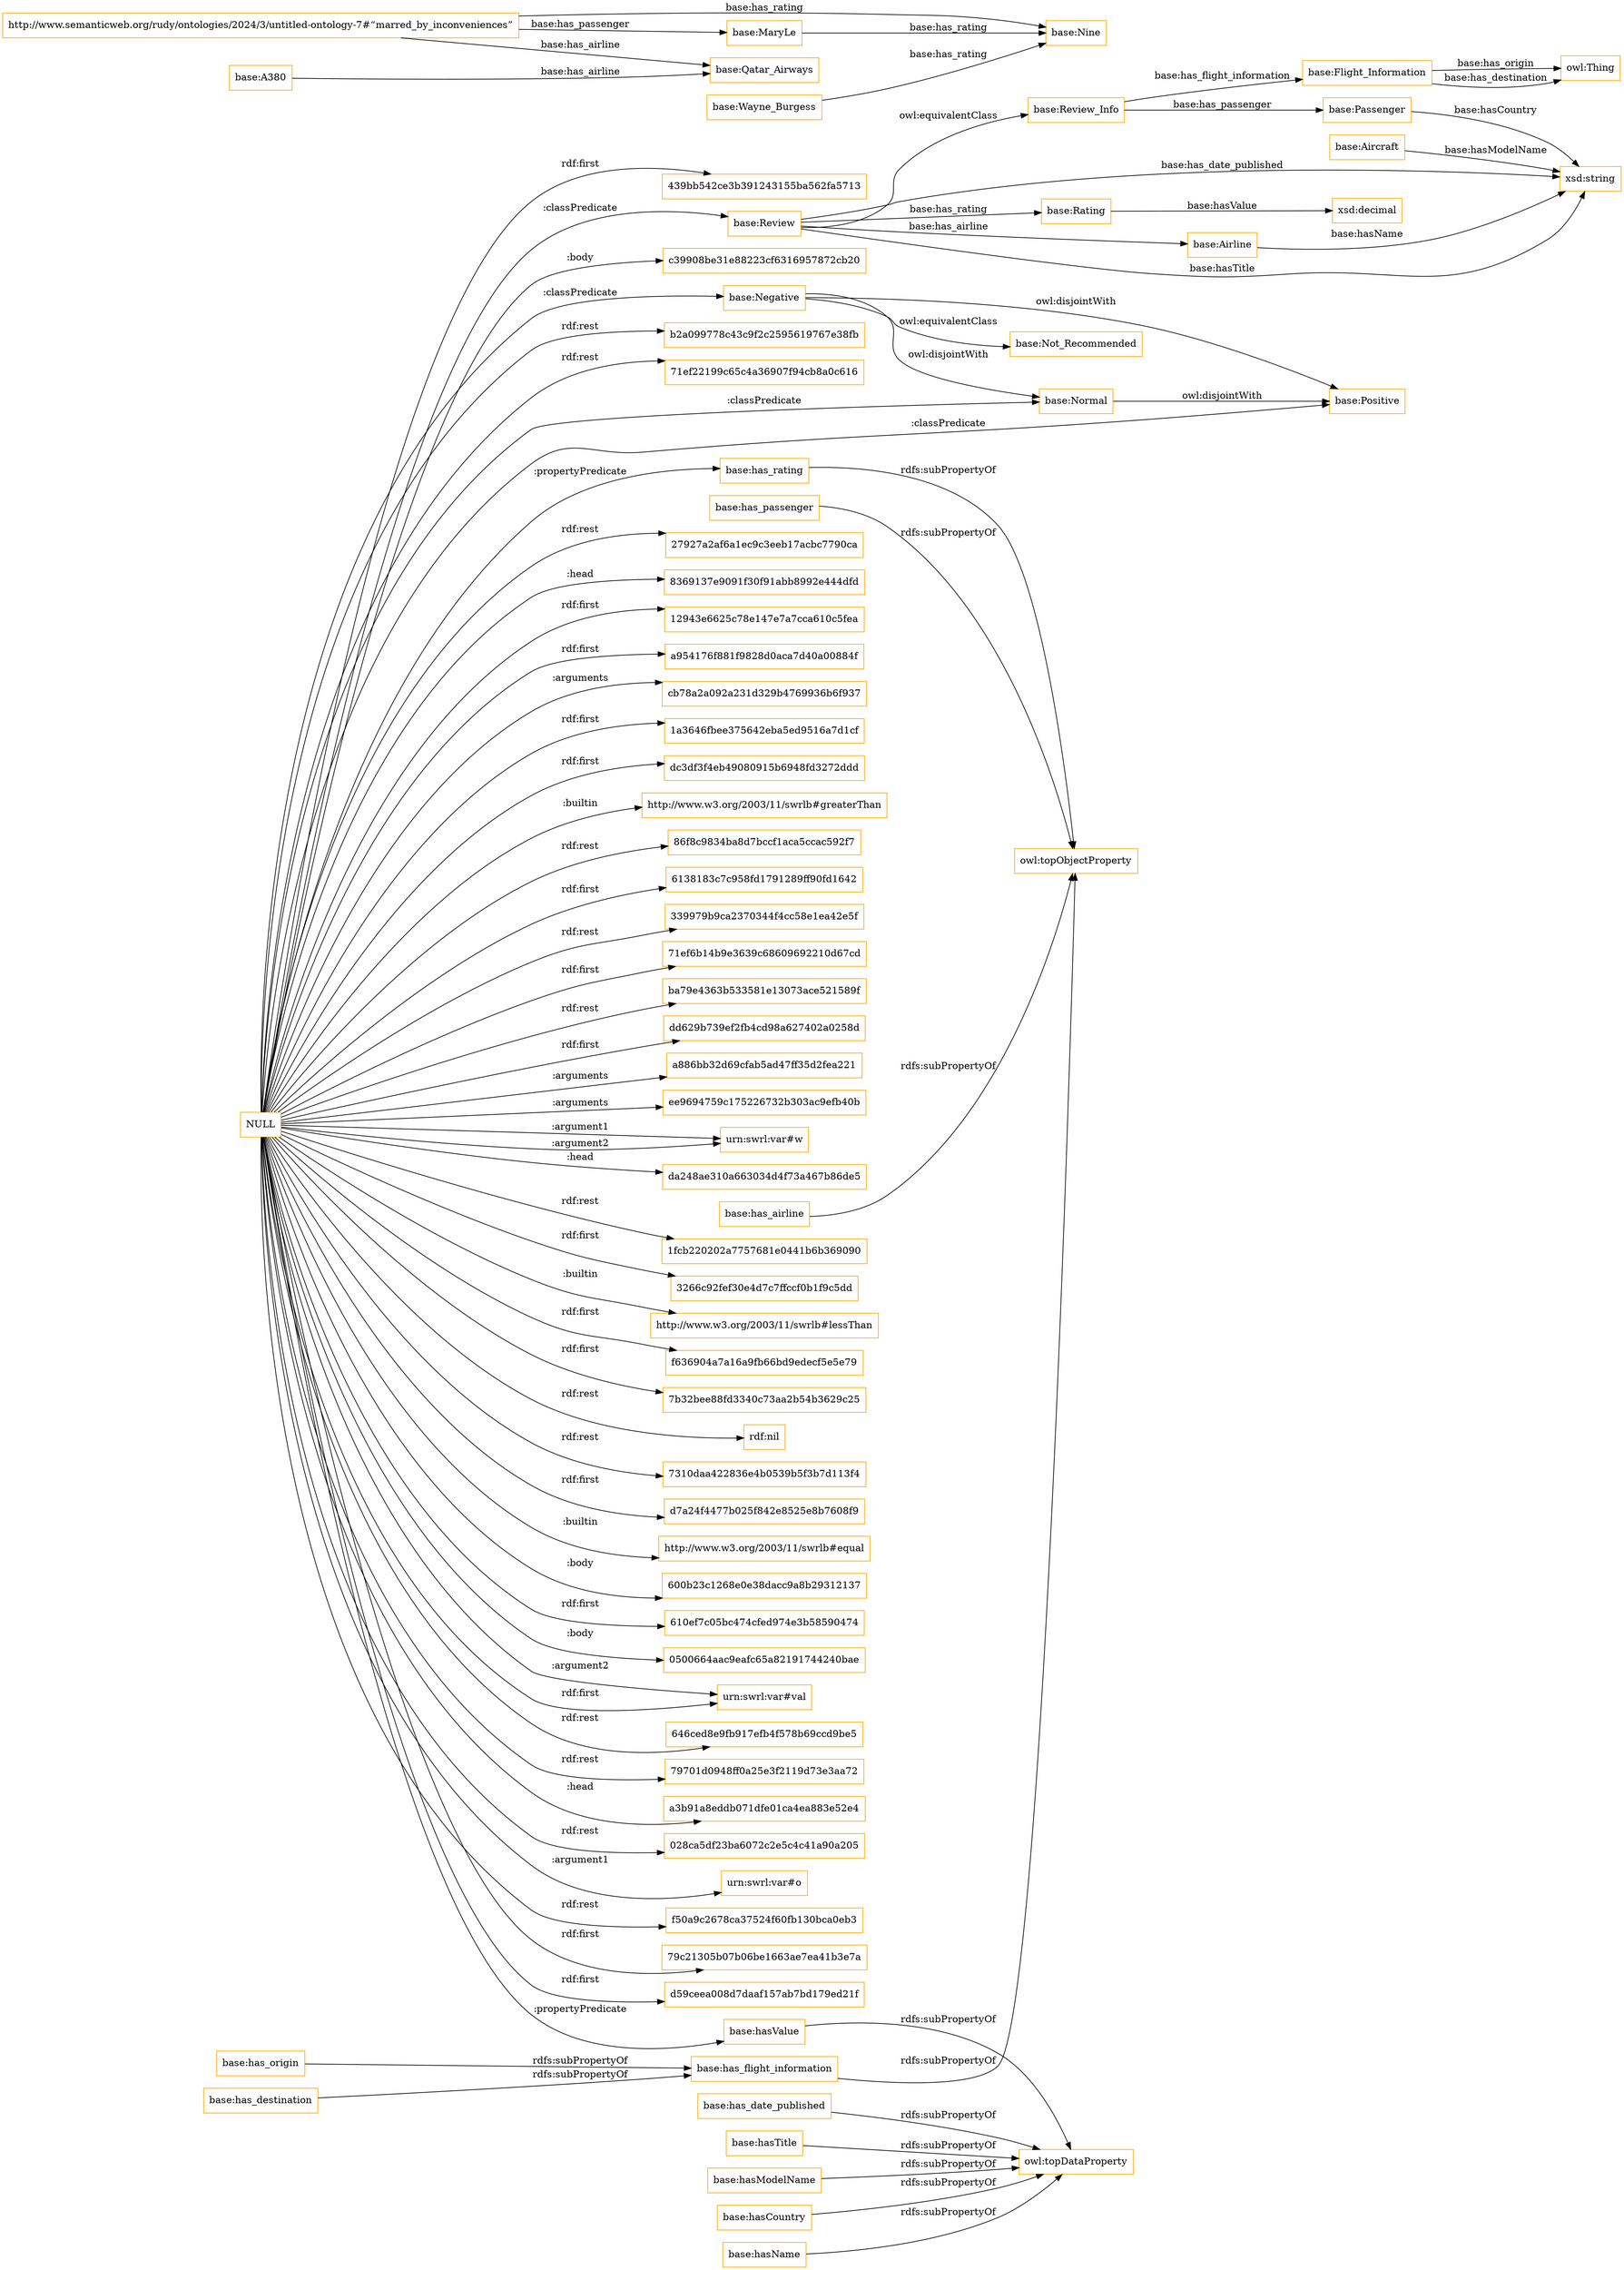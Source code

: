 digraph ar2dtool_diagram { 
rankdir=LR;
size="1501"
node [shape = rectangle, color="orange"]; "base:Passenger" "base:Rating" "base:Review_Info" "base:Review" "base:Aircraft" "base:Flight_Information" "base:Normal" "base:Not_Recommended" "base:Airline" "base:Negative" "base:Positive" ; /*classes style*/
	"http://www.semanticweb.org/rudy/ontologies/2024/3/untitled-ontology-7#“marred_by_inconveniences”" -> "base:Nine" [ label = "base:has_rating" ];
	"http://www.semanticweb.org/rudy/ontologies/2024/3/untitled-ontology-7#“marred_by_inconveniences”" -> "base:MaryLe" [ label = "base:has_passenger" ];
	"http://www.semanticweb.org/rudy/ontologies/2024/3/untitled-ontology-7#“marred_by_inconveniences”" -> "base:Qatar_Airways" [ label = "base:has_airline" ];
	"NULL" -> "27927a2af6a1ec9c3eeb17acbc7790ca" [ label = "rdf:rest" ];
	"NULL" -> "8369137e9091f30f91abb8992e444dfd" [ label = ":head" ];
	"NULL" -> "12943e6625c78e147e7a7cca610c5fea" [ label = "rdf:first" ];
	"NULL" -> "a954176f881f9828d0aca7d40a00884f" [ label = "rdf:first" ];
	"NULL" -> "cb78a2a092a231d329b4769936b6f937" [ label = ":arguments" ];
	"NULL" -> "1a3646fbee375642eba5ed9516a7d1cf" [ label = "rdf:first" ];
	"NULL" -> "dc3df3f4eb49080915b6948fd3272ddd" [ label = "rdf:first" ];
	"NULL" -> "http://www.w3.org/2003/11/swrlb#greaterThan" [ label = ":builtin" ];
	"NULL" -> "base:Positive" [ label = ":classPredicate" ];
	"NULL" -> "86f8c9834ba8d7bccf1aca5ccac592f7" [ label = "rdf:rest" ];
	"NULL" -> "6138183c7c958fd1791289ff90fd1642" [ label = "rdf:first" ];
	"NULL" -> "339979b9ca2370344f4cc58e1ea42e5f" [ label = "rdf:rest" ];
	"NULL" -> "71ef6b14b9e3639c68609692210d67cd" [ label = "rdf:first" ];
	"NULL" -> "ba79e4363b533581e13073ace521589f" [ label = "rdf:rest" ];
	"NULL" -> "dd629b739ef2fb4cd98a627402a0258d" [ label = "rdf:first" ];
	"NULL" -> "a886bb32d69cfab5ad47ff35d2fea221" [ label = ":arguments" ];
	"NULL" -> "ee9694759c175226732b303ac9efb40b" [ label = ":arguments" ];
	"NULL" -> "urn:swrl:var#w" [ label = ":argument1" ];
	"NULL" -> "da248ae310a663034d4f73a467b86de5" [ label = ":head" ];
	"NULL" -> "base:Review" [ label = ":classPredicate" ];
	"NULL" -> "1fcb220202a7757681e0441b6b369090" [ label = "rdf:rest" ];
	"NULL" -> "3266c92fef30e4d7c7ffccf0b1f9c5dd" [ label = "rdf:first" ];
	"NULL" -> "base:has_rating" [ label = ":propertyPredicate" ];
	"NULL" -> "http://www.w3.org/2003/11/swrlb#lessThan" [ label = ":builtin" ];
	"NULL" -> "urn:swrl:var#w" [ label = ":argument2" ];
	"NULL" -> "f636904a7a16a9fb66bd9edecf5e5e79" [ label = "rdf:first" ];
	"NULL" -> "7b32bee88fd3340c73aa2b54b3629c25" [ label = "rdf:first" ];
	"NULL" -> "rdf:nil" [ label = "rdf:rest" ];
	"NULL" -> "base:Negative" [ label = ":classPredicate" ];
	"NULL" -> "7310daa422836e4b0539b5f3b7d113f4" [ label = "rdf:rest" ];
	"NULL" -> "d7a24f4477b025f842e8525e8b7608f9" [ label = "rdf:first" ];
	"NULL" -> "http://www.w3.org/2003/11/swrlb#equal" [ label = ":builtin" ];
	"NULL" -> "600b23c1268e0e38dacc9a8b29312137" [ label = ":body" ];
	"NULL" -> "610ef7c05bc474cfed974e3b58590474" [ label = "rdf:first" ];
	"NULL" -> "0500664aac9eafc65a82191744240bae" [ label = ":body" ];
	"NULL" -> "urn:swrl:var#val" [ label = "rdf:first" ];
	"NULL" -> "base:Normal" [ label = ":classPredicate" ];
	"NULL" -> "646ced8e9fb917efb4f578b69ccd9be5" [ label = "rdf:rest" ];
	"NULL" -> "base:hasValue" [ label = ":propertyPredicate" ];
	"NULL" -> "79701d0948ff0a25e3f2119d73e3aa72" [ label = "rdf:rest" ];
	"NULL" -> "a3b91a8eddb071dfe01ca4ea883e52e4" [ label = ":head" ];
	"NULL" -> "028ca5df23ba6072c2e5c4c41a90a205" [ label = "rdf:rest" ];
	"NULL" -> "urn:swrl:var#o" [ label = ":argument1" ];
	"NULL" -> "f50a9c2678ca37524f60fb130bca0eb3" [ label = "rdf:rest" ];
	"NULL" -> "79c21305b07b06be1663ae7ea41b3e7a" [ label = "rdf:first" ];
	"NULL" -> "d59ceea008d7daaf157ab7bd179ed21f" [ label = "rdf:first" ];
	"NULL" -> "439bb542ce3b391243155ba562fa5713" [ label = "rdf:first" ];
	"NULL" -> "c39908be31e88223cf6316957872cb20" [ label = ":body" ];
	"NULL" -> "b2a099778c43c9f2c2595619767e38fb" [ label = "rdf:rest" ];
	"NULL" -> "urn:swrl:var#val" [ label = ":argument2" ];
	"NULL" -> "71ef22199c65c4a36907f94cb8a0c616" [ label = "rdf:rest" ];
	"base:hasTitle" -> "owl:topDataProperty" [ label = "rdfs:subPropertyOf" ];
	"base:A380" -> "base:Qatar_Airways" [ label = "base:has_airline" ];
	"base:hasValue" -> "owl:topDataProperty" [ label = "rdfs:subPropertyOf" ];
	"base:Negative" -> "base:Positive" [ label = "owl:disjointWith" ];
	"base:Negative" -> "base:Normal" [ label = "owl:disjointWith" ];
	"base:Negative" -> "base:Not_Recommended" [ label = "owl:equivalentClass" ];
	"base:hasModelName" -> "owl:topDataProperty" [ label = "rdfs:subPropertyOf" ];
	"base:has_flight_information" -> "owl:topObjectProperty" [ label = "rdfs:subPropertyOf" ];
	"base:Review" -> "base:Review_Info" [ label = "owl:equivalentClass" ];
	"base:has_rating" -> "owl:topObjectProperty" [ label = "rdfs:subPropertyOf" ];
	"base:hasCountry" -> "owl:topDataProperty" [ label = "rdfs:subPropertyOf" ];
	"base:has_passenger" -> "owl:topObjectProperty" [ label = "rdfs:subPropertyOf" ];
	"base:hasName" -> "owl:topDataProperty" [ label = "rdfs:subPropertyOf" ];
	"base:has_date_published" -> "owl:topDataProperty" [ label = "rdfs:subPropertyOf" ];
	"base:Normal" -> "base:Positive" [ label = "owl:disjointWith" ];
	"base:Wayne_Burgess" -> "base:Nine" [ label = "base:has_rating" ];
	"base:has_destination" -> "base:has_flight_information" [ label = "rdfs:subPropertyOf" ];
	"base:MaryLe" -> "base:Nine" [ label = "base:has_rating" ];
	"base:has_airline" -> "owl:topObjectProperty" [ label = "rdfs:subPropertyOf" ];
	"base:has_origin" -> "base:has_flight_information" [ label = "rdfs:subPropertyOf" ];
	"base:Airline" -> "xsd:string" [ label = "base:hasName" ];
	"base:Aircraft" -> "xsd:string" [ label = "base:hasModelName" ];
	"base:Review" -> "base:Airline" [ label = "base:has_airline" ];
	"base:Review" -> "xsd:string" [ label = "base:hasTitle" ];
	"base:Review_Info" -> "base:Passenger" [ label = "base:has_passenger" ];
	"base:Passenger" -> "xsd:string" [ label = "base:hasCountry" ];
	"base:Rating" -> "xsd:decimal" [ label = "base:hasValue" ];
	"base:Review" -> "xsd:string" [ label = "base:has_date_published" ];
	"base:Flight_Information" -> "owl:Thing" [ label = "base:has_origin" ];
	"base:Review_Info" -> "base:Flight_Information" [ label = "base:has_flight_information" ];
	"base:Flight_Information" -> "owl:Thing" [ label = "base:has_destination" ];
	"base:Review" -> "base:Rating" [ label = "base:has_rating" ];

}
